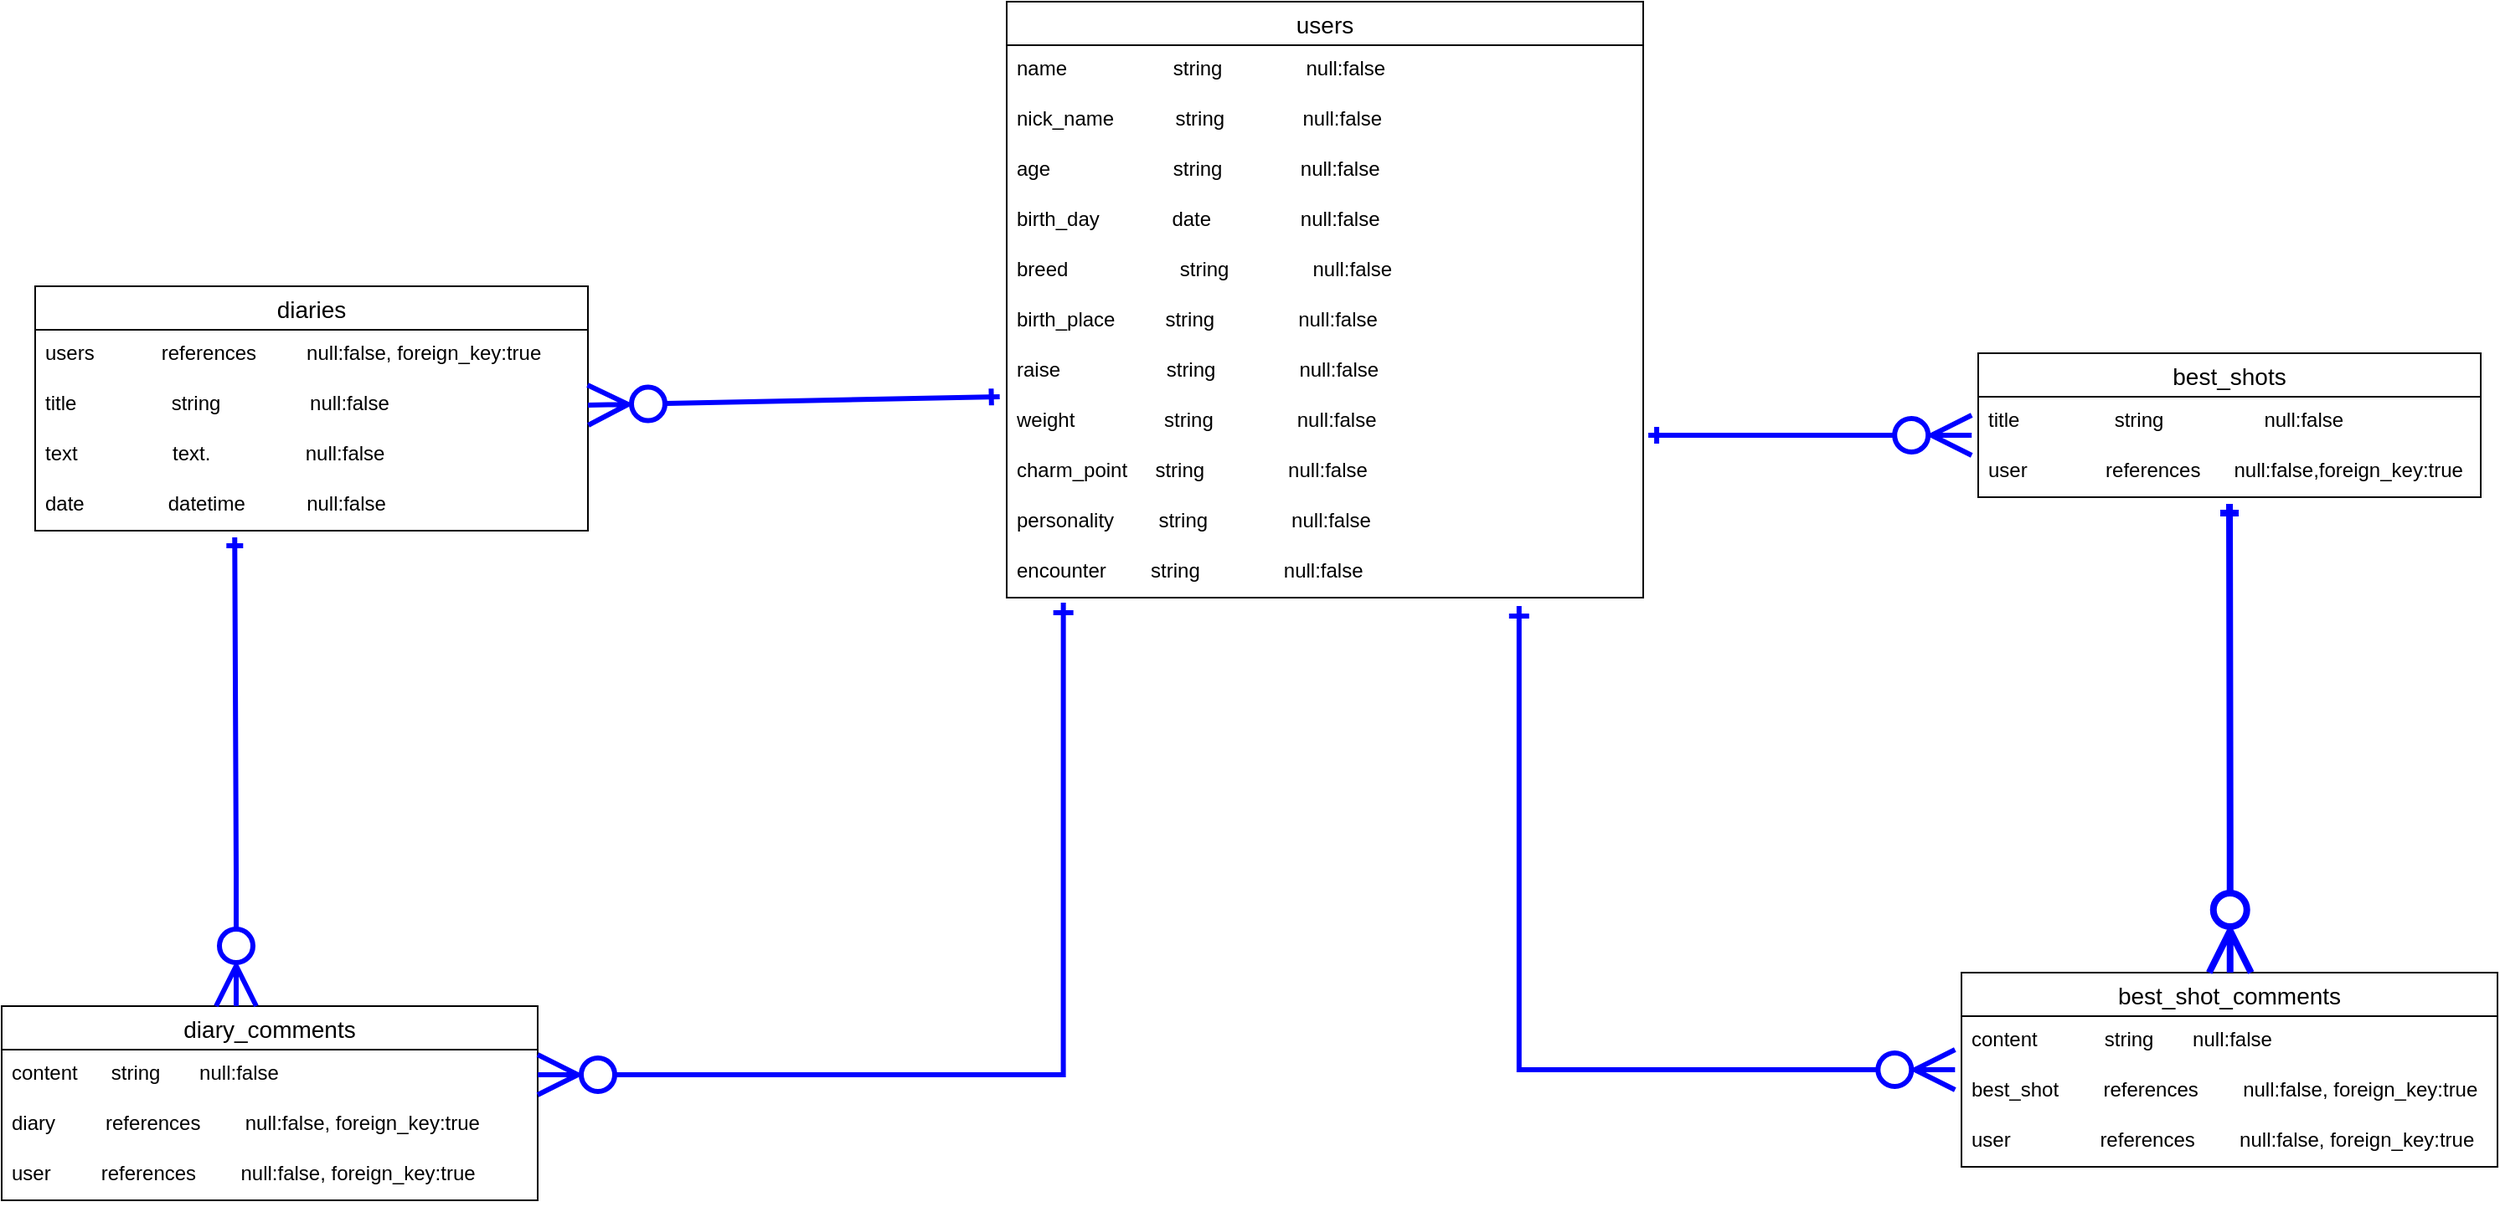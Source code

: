 <mxfile>
    <diagram id="ZjgoojsdP1Gs7rl3Eglj" name="ページ1">
        <mxGraphModel dx="1614" dy="884" grid="1" gridSize="10" guides="1" tooltips="1" connect="1" arrows="1" fold="1" page="1" pageScale="1" pageWidth="827" pageHeight="1169" background="#ffffff" math="0" shadow="0">
            <root>
                <mxCell id="0"/>
                <mxCell id="1" parent="0"/>
                <mxCell id="2" value="users" style="swimlane;fontStyle=0;childLayout=stackLayout;horizontal=1;startSize=26;horizontalStack=0;resizeParent=1;resizeParentMax=0;resizeLast=0;collapsible=1;marginBottom=0;align=center;fontSize=14;" parent="1" vertex="1">
                    <mxGeometry x="380" y="60" width="380" height="356" as="geometry"/>
                </mxCell>
                <mxCell id="3" value="name                   string               null:false" style="text;strokeColor=none;fillColor=none;spacingLeft=4;spacingRight=4;overflow=hidden;rotatable=0;points=[[0,0.5],[1,0.5]];portConstraint=eastwest;fontSize=12;" parent="2" vertex="1">
                    <mxGeometry y="26" width="380" height="30" as="geometry"/>
                </mxCell>
                <mxCell id="4" value="nick_name           string              null:false" style="text;strokeColor=none;fillColor=none;spacingLeft=4;spacingRight=4;overflow=hidden;rotatable=0;points=[[0,0.5],[1,0.5]];portConstraint=eastwest;fontSize=12;" parent="2" vertex="1">
                    <mxGeometry y="56" width="380" height="30" as="geometry"/>
                </mxCell>
                <mxCell id="10" value="age                      string              null:false " style="text;strokeColor=none;fillColor=none;spacingLeft=4;spacingRight=4;overflow=hidden;rotatable=0;points=[[0,0.5],[1,0.5]];portConstraint=eastwest;fontSize=12;" parent="2" vertex="1">
                    <mxGeometry y="86" width="380" height="30" as="geometry"/>
                </mxCell>
                <mxCell id="11" value="birth_day             date                null:false" style="text;strokeColor=none;fillColor=none;spacingLeft=4;spacingRight=4;overflow=hidden;rotatable=0;points=[[0,0.5],[1,0.5]];portConstraint=eastwest;fontSize=12;" parent="2" vertex="1">
                    <mxGeometry y="116" width="380" height="30" as="geometry"/>
                </mxCell>
                <mxCell id="12" value="breed                    string               null:false" style="text;strokeColor=none;fillColor=none;spacingLeft=4;spacingRight=4;overflow=hidden;rotatable=0;points=[[0,0.5],[1,0.5]];portConstraint=eastwest;fontSize=12;" parent="2" vertex="1">
                    <mxGeometry y="146" width="380" height="30" as="geometry"/>
                </mxCell>
                <mxCell id="13" value="birth_place         string               null:false" style="text;strokeColor=none;fillColor=none;spacingLeft=4;spacingRight=4;overflow=hidden;rotatable=0;points=[[0,0.5],[1,0.5]];portConstraint=eastwest;fontSize=12;" parent="2" vertex="1">
                    <mxGeometry y="176" width="380" height="30" as="geometry"/>
                </mxCell>
                <mxCell id="14" value="raise                   string               null:false" style="text;strokeColor=none;fillColor=none;spacingLeft=4;spacingRight=4;overflow=hidden;rotatable=0;points=[[0,0.5],[1,0.5]];portConstraint=eastwest;fontSize=12;" parent="2" vertex="1">
                    <mxGeometry y="206" width="380" height="30" as="geometry"/>
                </mxCell>
                <mxCell id="15" value="weight                string               null:false" style="text;strokeColor=none;fillColor=none;spacingLeft=4;spacingRight=4;overflow=hidden;rotatable=0;points=[[0,0.5],[1,0.5]];portConstraint=eastwest;fontSize=12;" parent="2" vertex="1">
                    <mxGeometry y="236" width="380" height="30" as="geometry"/>
                </mxCell>
                <mxCell id="16" value="charm_point     string               null:false" style="text;strokeColor=none;fillColor=none;spacingLeft=4;spacingRight=4;overflow=hidden;rotatable=0;points=[[0,0.5],[1,0.5]];portConstraint=eastwest;fontSize=12;" parent="2" vertex="1">
                    <mxGeometry y="266" width="380" height="30" as="geometry"/>
                </mxCell>
                <mxCell id="17" value="personality        string               null:false" style="text;strokeColor=none;fillColor=none;spacingLeft=4;spacingRight=4;overflow=hidden;rotatable=0;points=[[0,0.5],[1,0.5]];portConstraint=eastwest;fontSize=12;" parent="2" vertex="1">
                    <mxGeometry y="296" width="380" height="30" as="geometry"/>
                </mxCell>
                <mxCell id="5" value="encounter        string               null:false" style="text;strokeColor=none;fillColor=none;spacingLeft=4;spacingRight=4;overflow=hidden;rotatable=0;points=[[0,0.5],[1,0.5]];portConstraint=eastwest;fontSize=12;" parent="2" vertex="1">
                    <mxGeometry y="326" width="380" height="30" as="geometry"/>
                </mxCell>
                <mxCell id="20" value="diaries" style="swimlane;fontStyle=0;childLayout=stackLayout;horizontal=1;startSize=26;horizontalStack=0;resizeParent=1;resizeParentMax=0;resizeLast=0;collapsible=1;marginBottom=0;align=center;fontSize=14;" parent="1" vertex="1">
                    <mxGeometry x="-200" y="230" width="330" height="146" as="geometry"/>
                </mxCell>
                <mxCell id="30" value="users            references         null:false, foreign_key:true" style="text;strokeColor=none;fillColor=none;spacingLeft=4;spacingRight=4;overflow=hidden;rotatable=0;points=[[0,0.5],[1,0.5]];portConstraint=eastwest;fontSize=12;" parent="20" vertex="1">
                    <mxGeometry y="26" width="330" height="30" as="geometry"/>
                </mxCell>
                <mxCell id="21" value="title                 string                null:false" style="text;strokeColor=none;fillColor=none;spacingLeft=4;spacingRight=4;overflow=hidden;rotatable=0;points=[[0,0.5],[1,0.5]];portConstraint=eastwest;fontSize=12;" parent="20" vertex="1">
                    <mxGeometry y="56" width="330" height="30" as="geometry"/>
                </mxCell>
                <mxCell id="22" value="text                 text.                 null:false" style="text;strokeColor=none;fillColor=none;spacingLeft=4;spacingRight=4;overflow=hidden;rotatable=0;points=[[0,0.5],[1,0.5]];portConstraint=eastwest;fontSize=12;" parent="20" vertex="1">
                    <mxGeometry y="86" width="330" height="30" as="geometry"/>
                </mxCell>
                <mxCell id="23" value="date               datetime           null:false" style="text;strokeColor=none;fillColor=none;spacingLeft=4;spacingRight=4;overflow=hidden;rotatable=0;points=[[0,0.5],[1,0.5]];portConstraint=eastwest;fontSize=12;" parent="20" vertex="1">
                    <mxGeometry y="116" width="330" height="30" as="geometry"/>
                </mxCell>
                <mxCell id="26" value="best_shots" style="swimlane;fontStyle=0;childLayout=stackLayout;horizontal=1;startSize=26;horizontalStack=0;resizeParent=1;resizeParentMax=0;resizeLast=0;collapsible=1;marginBottom=0;align=center;fontSize=14;" parent="1" vertex="1">
                    <mxGeometry x="960" y="270" width="300" height="86" as="geometry"/>
                </mxCell>
                <mxCell id="27" value="title                 string                  null:false" style="text;strokeColor=none;fillColor=none;spacingLeft=4;spacingRight=4;overflow=hidden;rotatable=0;points=[[0,0.5],[1,0.5]];portConstraint=eastwest;fontSize=12;" parent="26" vertex="1">
                    <mxGeometry y="26" width="300" height="30" as="geometry"/>
                </mxCell>
                <mxCell id="28" value="user              references      null:false,foreign_key:true    " style="text;strokeColor=none;fillColor=none;spacingLeft=4;spacingRight=4;overflow=hidden;rotatable=0;points=[[0,0.5],[1,0.5]];portConstraint=eastwest;fontSize=12;" parent="26" vertex="1">
                    <mxGeometry y="56" width="300" height="30" as="geometry"/>
                </mxCell>
                <mxCell id="31" value="diary_comments" style="swimlane;fontStyle=0;childLayout=stackLayout;horizontal=1;startSize=26;horizontalStack=0;resizeParent=1;resizeParentMax=0;resizeLast=0;collapsible=1;marginBottom=0;align=center;fontSize=14;labelBackgroundColor=none;labelBorderColor=none;" parent="1" vertex="1">
                    <mxGeometry x="-220" y="660" width="320" height="116" as="geometry"/>
                </mxCell>
                <mxCell id="32" value="content      string       null:false" style="text;strokeColor=none;fillColor=none;spacingLeft=4;spacingRight=4;overflow=hidden;rotatable=0;points=[[0,0.5],[1,0.5]];portConstraint=eastwest;fontSize=12;labelBackgroundColor=none;labelBorderColor=none;" parent="31" vertex="1">
                    <mxGeometry y="26" width="320" height="30" as="geometry"/>
                </mxCell>
                <mxCell id="33" value="diary         references        null:false, foreign_key:true" style="text;strokeColor=none;fillColor=none;spacingLeft=4;spacingRight=4;overflow=hidden;rotatable=0;points=[[0,0.5],[1,0.5]];portConstraint=eastwest;fontSize=12;labelBackgroundColor=none;labelBorderColor=none;" parent="31" vertex="1">
                    <mxGeometry y="56" width="320" height="30" as="geometry"/>
                </mxCell>
                <mxCell id="34" value="user         references        null:false, foreign_key:true" style="text;strokeColor=none;fillColor=none;spacingLeft=4;spacingRight=4;overflow=hidden;rotatable=0;points=[[0,0.5],[1,0.5]];portConstraint=eastwest;fontSize=12;labelBackgroundColor=none;labelBorderColor=none;" parent="31" vertex="1">
                    <mxGeometry y="86" width="320" height="30" as="geometry"/>
                </mxCell>
                <mxCell id="35" value="best_shot_comments" style="swimlane;fontStyle=0;childLayout=stackLayout;horizontal=1;startSize=26;horizontalStack=0;resizeParent=1;resizeParentMax=0;resizeLast=0;collapsible=1;marginBottom=0;align=center;fontSize=14;labelBackgroundColor=none;labelBorderColor=none;" parent="1" vertex="1">
                    <mxGeometry x="950" y="640" width="320" height="116" as="geometry"/>
                </mxCell>
                <mxCell id="36" value="content            string       null:false" style="text;strokeColor=none;fillColor=none;spacingLeft=4;spacingRight=4;overflow=hidden;rotatable=0;points=[[0,0.5],[1,0.5]];portConstraint=eastwest;fontSize=12;labelBackgroundColor=none;labelBorderColor=none;" parent="35" vertex="1">
                    <mxGeometry y="26" width="320" height="30" as="geometry"/>
                </mxCell>
                <mxCell id="37" value="best_shot        references        null:false, foreign_key:true" style="text;strokeColor=none;fillColor=none;spacingLeft=4;spacingRight=4;overflow=hidden;rotatable=0;points=[[0,0.5],[1,0.5]];portConstraint=eastwest;fontSize=12;labelBackgroundColor=none;labelBorderColor=none;" parent="35" vertex="1">
                    <mxGeometry y="56" width="320" height="30" as="geometry"/>
                </mxCell>
                <mxCell id="38" value="user                references        null:false, foreign_key:true" style="text;strokeColor=none;fillColor=none;spacingLeft=4;spacingRight=4;overflow=hidden;rotatable=0;points=[[0,0.5],[1,0.5]];portConstraint=eastwest;fontSize=12;labelBackgroundColor=none;labelBorderColor=none;" parent="35" vertex="1">
                    <mxGeometry y="86" width="320" height="30" as="geometry"/>
                </mxCell>
                <mxCell id="39" value="" style="fontSize=12;html=1;endArrow=ERone;endFill=0;align=left;startArrow=ERzeroToMany;startFill=0;entryX=0.361;entryY=1.133;entryDx=0;entryDy=0;entryPerimeter=0;targetPerimeterSpacing=0;jumpSize=6;fillColor=#e1d5e7;strokeColor=#0000FF;strokeWidth=3;rounded=0;startSize=20;" parent="1" target="23" edge="1">
                    <mxGeometry width="100" height="100" relative="1" as="geometry">
                        <mxPoint x="-80" y="660" as="sourcePoint"/>
                        <mxPoint x="15" y="440" as="targetPoint"/>
                        <Array as="points">
                            <mxPoint x="-80" y="580"/>
                        </Array>
                    </mxGeometry>
                </mxCell>
                <mxCell id="41" value="" style="fontSize=12;html=1;endArrow=ERone;endFill=0;align=left;startArrow=ERzeroToMany;startFill=0;targetPerimeterSpacing=0;jumpSize=6;fillColor=#e1d5e7;strokeColor=#0000FF;strokeWidth=4;rounded=0;startSize=20;" parent="1" edge="1">
                    <mxGeometry width="100" height="100" relative="1" as="geometry">
                        <mxPoint x="1110.37" y="640.01" as="sourcePoint"/>
                        <mxPoint x="1110" y="360" as="targetPoint"/>
                        <Array as="points">
                            <mxPoint x="1110.37" y="560.01"/>
                        </Array>
                    </mxGeometry>
                </mxCell>
                <mxCell id="46" value="" style="edgeStyle=segmentEdgeStyle;endArrow=ERone;html=1;curved=0;rounded=0;endSize=8;startSize=20;strokeColor=#0000FF;strokeWidth=3;targetPerimeterSpacing=0;jumpSize=6;startArrow=ERzeroToMany;startFill=0;endFill=0;entryX=0.089;entryY=1.1;entryDx=0;entryDy=0;entryPerimeter=0;exitX=1;exitY=0.5;exitDx=0;exitDy=0;" parent="1" source="32" target="5" edge="1">
                    <mxGeometry width="50" height="50" relative="1" as="geometry">
                        <mxPoint x="110" y="700" as="sourcePoint"/>
                        <mxPoint x="420" y="650" as="targetPoint"/>
                    </mxGeometry>
                </mxCell>
                <mxCell id="47" value="" style="edgeStyle=segmentEdgeStyle;endArrow=ERone;html=1;curved=0;rounded=0;endSize=8;startSize=20;strokeColor=#0000FF;strokeWidth=3;jumpSize=6;targetPerimeterSpacing=0;entryX=0.805;entryY=1.167;entryDx=0;entryDy=0;entryPerimeter=0;exitX=-0.012;exitY=0.067;exitDx=0;exitDy=0;exitPerimeter=0;startArrow=ERzeroToMany;startFill=0;endFill=0;" parent="1" source="37" target="5" edge="1">
                    <mxGeometry width="50" height="50" relative="1" as="geometry">
                        <mxPoint x="740" y="700" as="sourcePoint"/>
                        <mxPoint x="690" y="650" as="targetPoint"/>
                    </mxGeometry>
                </mxCell>
                <mxCell id="48" value="" style="endArrow=ERzeroToMany;html=1;rounded=0;strokeColor=#0000FF;strokeWidth=3;startSize=6;targetPerimeterSpacing=0;curved=1;jumpSize=6;endFill=0;startArrow=ERone;startFill=0;endSize=20;entryX=-0.013;entryY=0.767;entryDx=0;entryDy=0;entryPerimeter=0;exitX=1.008;exitY=0.767;exitDx=0;exitDy=0;exitPerimeter=0;" parent="1" source="15" target="27" edge="1">
                    <mxGeometry relative="1" as="geometry">
                        <mxPoint x="770" y="320" as="sourcePoint"/>
                        <mxPoint x="930" y="320" as="targetPoint"/>
                    </mxGeometry>
                </mxCell>
                <mxCell id="49" value="" style="endArrow=ERone;html=1;rounded=0;strokeColor=#0000FF;strokeWidth=3;startSize=20;endSize=6;targetPerimeterSpacing=0;curved=1;jumpSize=6;startArrow=ERzeroToMany;startFill=0;endFill=0;entryX=-0.011;entryY=0;entryDx=0;entryDy=0;entryPerimeter=0;exitX=1;exitY=0.5;exitDx=0;exitDy=0;" parent="1" source="21" target="15" edge="1">
                    <mxGeometry relative="1" as="geometry">
                        <mxPoint x="170" y="300" as="sourcePoint"/>
                        <mxPoint x="330" y="300" as="targetPoint"/>
                    </mxGeometry>
                </mxCell>
            </root>
        </mxGraphModel>
    </diagram>
</mxfile>